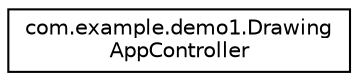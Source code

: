 digraph "Graphical Class Hierarchy"
{
 // LATEX_PDF_SIZE
  edge [fontname="Helvetica",fontsize="10",labelfontname="Helvetica",labelfontsize="10"];
  node [fontname="Helvetica",fontsize="10",shape=record];
  rankdir="LR";
  Node0 [label="com.example.demo1.Drawing\lAppController",height=0.2,width=0.4,color="black", fillcolor="white", style="filled",URL="$classcom_1_1example_1_1demo1_1_1DrawingAppController.html",tooltip=" "];
}
